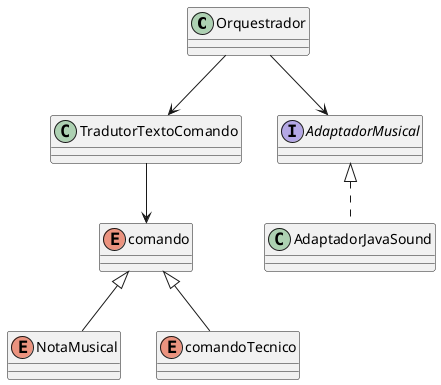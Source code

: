 @startuml classes

class Orquestrador{

}

class TradutorTextoComando{

}

interface AdaptadorMusical{

}

class AdaptadorJavaSound implements AdaptadorMusical{
    
}

enum comando{

}

enum NotaMusical extends comando{

}

enum comandoTecnico extends comando{

}

Orquestrador --> TradutorTextoComando
Orquestrador --> AdaptadorMusical
TradutorTextoComando --> comando

@enduml